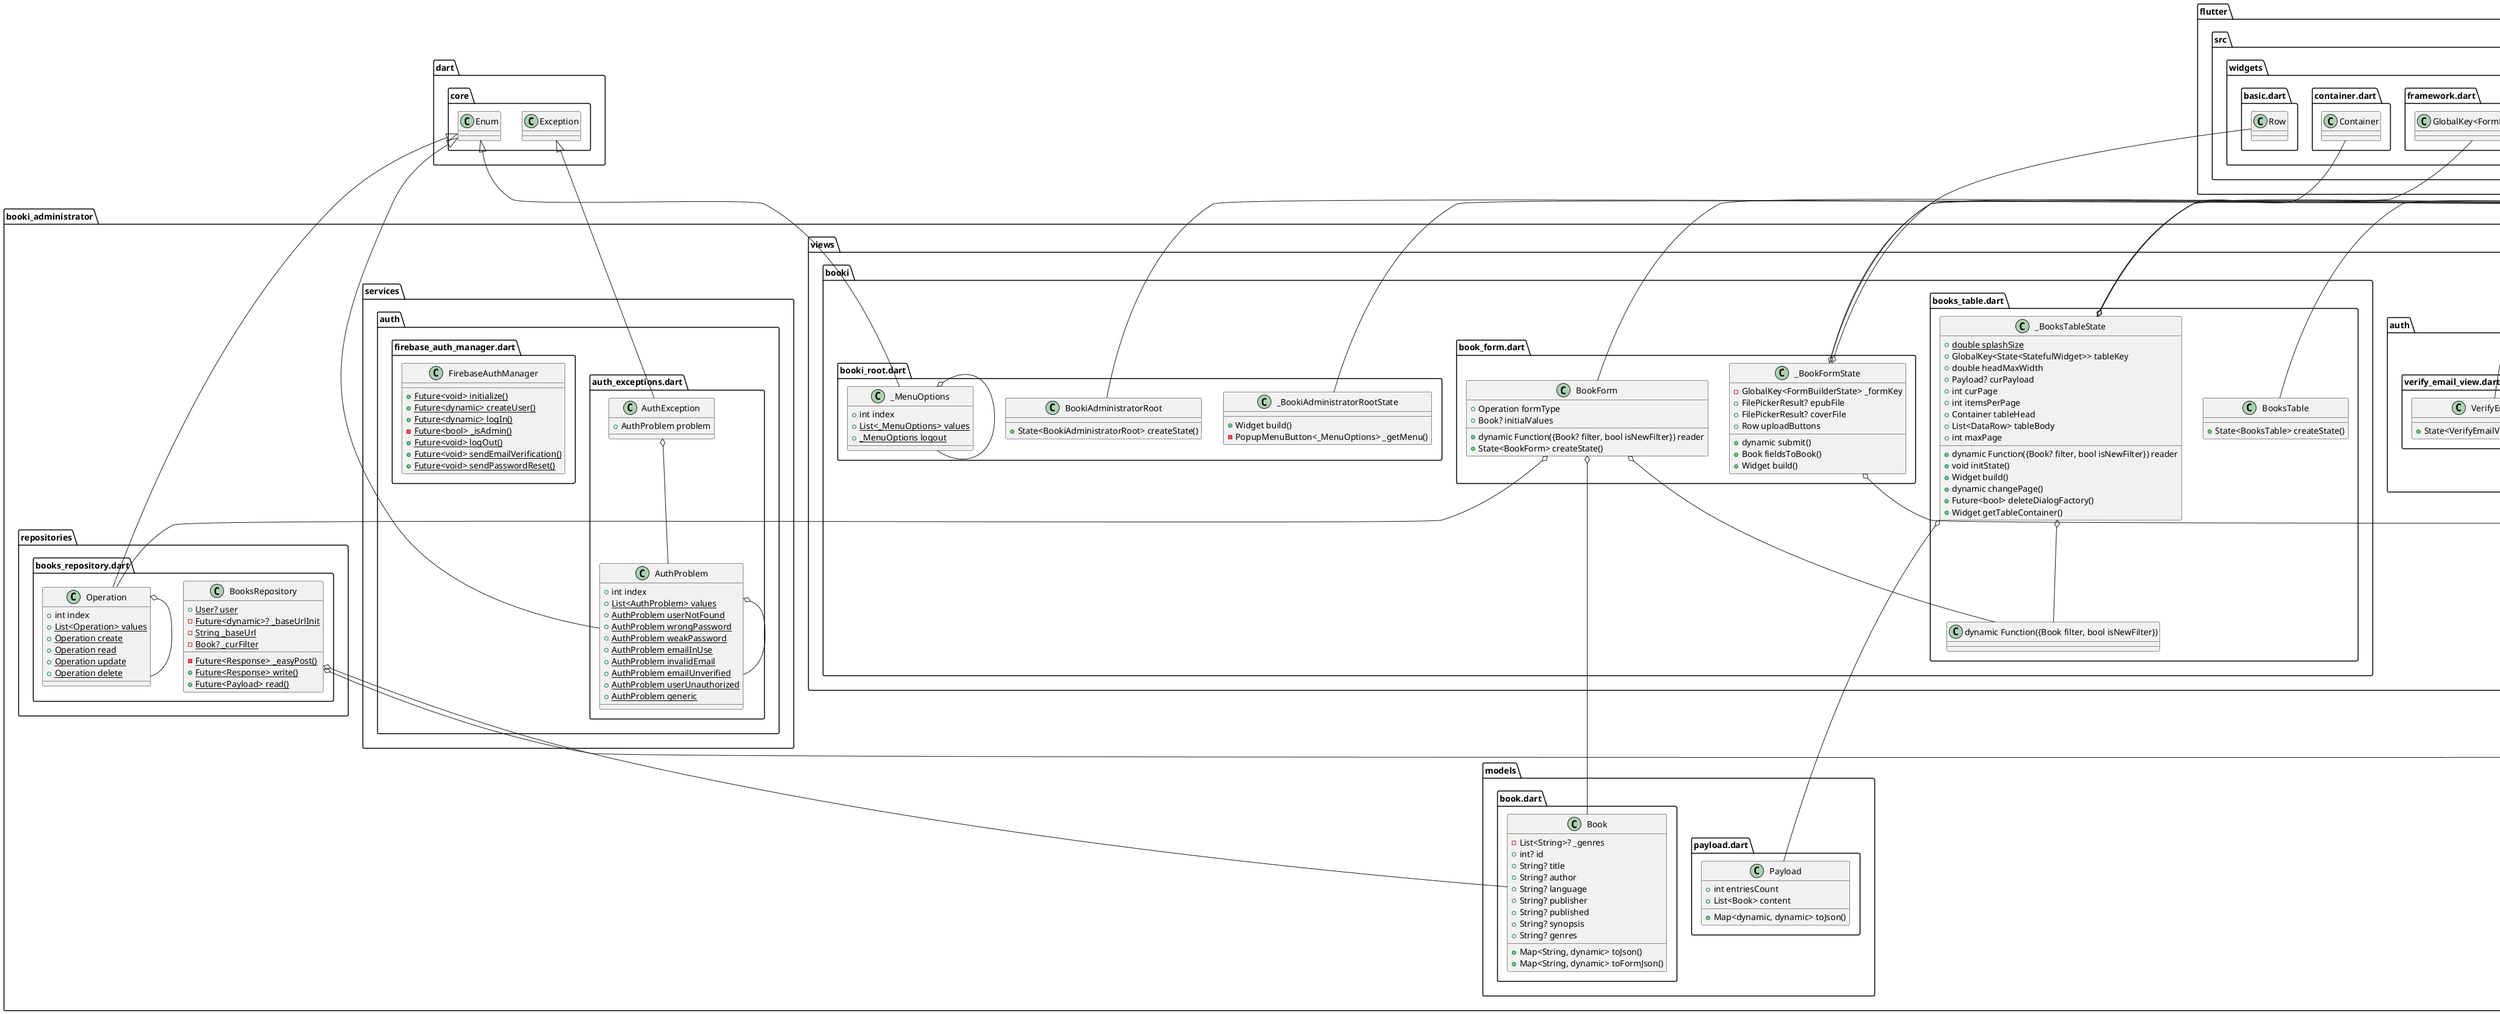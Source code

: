 @startuml
set namespaceSeparator ::

class "booki_administrator::firebase_options.dart::DefaultFirebaseOptions" {
  {static} +FirebaseOptions web
  {static} +FirebaseOptions android
  {static} +FirebaseOptions ios
  {static} +FirebaseOptions currentPlatform
}

"booki_administrator::firebase_options.dart::DefaultFirebaseOptions" o-- "firebase_core_platform_interface::firebase_core_platform_interface.dart::FirebaseOptions"

class "booki_administrator::helpers::dart::cache.dart::Cache" {
  {static} -SharedPreferences _cache
  {static} -Future<dynamic>? _job
  {static} +SharedPreferences get
  {static} +Future<dynamic> job
  {static} +Future<dynamic> init()
  {static} -Future<dynamic> _init()
}

"booki_administrator::helpers::dart::cache.dart::Cache" o-- "shared_preferences::shared_preferences.dart::SharedPreferences"

class "booki_administrator::helpers::flutter::cross_platform_scroll_behavior.dart::CrossPlatformScrollBehavior" {
  +Set<PointerDeviceKind> dragDevices
}

"flutter::src::material::app.dart::MaterialScrollBehavior" <|-- "booki_administrator::helpers::flutter::cross_platform_scroll_behavior.dart::CrossPlatformScrollBehavior"

class "booki_administrator::main.dart::MyApp" {
  {static} +TextStyle whiteText
  +State<MyApp> createState()
}

"booki_administrator::main.dart::MyApp" o-- "flutter::src::painting::text_style.dart::TextStyle"
"flutter::src::widgets::framework.dart::StatefulWidget" <|-- "booki_administrator::main.dart::MyApp"

class "booki_administrator::main.dart::_MyAppState" {
  +bool initialized
  +void initState()
  +Widget build()
  +ThemeData getTheme()
}

"flutter::src::widgets::framework.dart::State" <|-- "booki_administrator::main.dart::_MyAppState"

class "booki_administrator::models::book.dart::Book" {
  -List<String>? _genres
  +int? id
  +String? title
  +String? author
  +String? language
  +String? publisher
  +String? published
  +String? synopsis
  +String? genres
  +Map<String, dynamic> toJson()
  +Map<String, dynamic> toFormJson()
}

class "booki_administrator::models::payload.dart::Payload" {
  +int entriesCount
  +List<Book> content
  +Map<dynamic, dynamic> toJson()
}

class "booki_administrator::repositories::books_repository.dart::BooksRepository" {
  {static} +User? user
  {static} -Future<dynamic>? _baseUrlInit
  {static} -String _baseUrl
  {static} -Book? _curFilter
  {static} -Future<Response> _easyPost()
  {static} +Future<Response> write()
  {static} +Future<Payload> read()
}

"booki_administrator::repositories::books_repository.dart::BooksRepository" o-- "firebase_auth::firebase_auth.dart::User"
"booki_administrator::repositories::books_repository.dart::BooksRepository" o-- "booki_administrator::models::book.dart::Book"

class "booki_administrator::repositories::books_repository.dart::Operation" {
  +int index
  {static} +List<Operation> values
  {static} +Operation create
  {static} +Operation read
  {static} +Operation update
  {static} +Operation delete
}

"booki_administrator::repositories::books_repository.dart::Operation" o-- "booki_administrator::repositories::books_repository.dart::Operation"
"dart::core::Enum" <|-- "booki_administrator::repositories::books_repository.dart::Operation"

class "booki_administrator::services::auth::auth_exceptions.dart::AuthException" {
  +AuthProblem problem
}

"booki_administrator::services::auth::auth_exceptions.dart::AuthException" o-- "booki_administrator::services::auth::auth_exceptions.dart::AuthProblem"
"dart::core::Exception" <|-- "booki_administrator::services::auth::auth_exceptions.dart::AuthException"

class "booki_administrator::services::auth::auth_exceptions.dart::AuthProblem" {
  +int index
  {static} +List<AuthProblem> values
  {static} +AuthProblem userNotFound
  {static} +AuthProblem wrongPassword
  {static} +AuthProblem weakPassword
  {static} +AuthProblem emailInUse
  {static} +AuthProblem invalidEmail
  {static} +AuthProblem emailUnverified
  {static} +AuthProblem userUnauthorized
  {static} +AuthProblem generic
}

"booki_administrator::services::auth::auth_exceptions.dart::AuthProblem" o-- "booki_administrator::services::auth::auth_exceptions.dart::AuthProblem"
"dart::core::Enum" <|-- "booki_administrator::services::auth::auth_exceptions.dart::AuthProblem"

class "booki_administrator::services::auth::firebase_auth_manager.dart::FirebaseAuthManager" {
  {static} +Future<void> initialize()
  {static} +Future<dynamic> createUser()
  {static} +Future<dynamic> logIn()
  {static} -Future<bool> _isAdmin()
  {static} +Future<void> logOut()
  {static} +Future<void> sendEmailVerification()
  {static} +Future<void> sendPasswordReset()
}

class "booki_administrator::utilities::loading::loading_screen.dart::LoadingScreen" {
  {static} -LoadingScreen _shared
  +LoadingScreenController? controller
  +void show()
  +void hide()
  +LoadingScreenController showOverlay()
}

"booki_administrator::utilities::loading::loading_screen.dart::LoadingScreen" o-- "booki_administrator::utilities::loading::loading_screen.dart::LoadingScreen"
"booki_administrator::utilities::loading::loading_screen.dart::LoadingScreen" o-- "booki_administrator::utilities::loading::loading_screen_controller.dart::LoadingScreenController"

class "booki_administrator::utilities::loading::loading_screen_controller.dart::LoadingScreenController" {
  +bool Function() close
  +bool Function(String) update
}

"booki_administrator::utilities::loading::loading_screen_controller.dart::LoadingScreenController" o-- "booki_administrator::utilities::loading::loading_screen_controller.dart::bool Function()"
"booki_administrator::utilities::loading::loading_screen_controller.dart::LoadingScreenController" o-- "booki_administrator::utilities::loading::loading_screen_controller.dart::bool Function(String)"

class "booki_administrator::views::auth::forgot_password_view.dart::ForgotPasswordView" {
  +State<ForgotPasswordView> createState()
}

"flutter::src::widgets::framework.dart::StatefulWidget" <|-- "booki_administrator::views::auth::forgot_password_view.dart::ForgotPasswordView"

class "booki_administrator::views::auth::forgot_password_view.dart::_ForgotPasswordViewState" {
  -TextEditingController _email
  +void initState()
  +void dispose()
  +dynamic submit()
  +Widget build()
}

"booki_administrator::views::auth::forgot_password_view.dart::_ForgotPasswordViewState" o-- "flutter::src::widgets::editable_text.dart::TextEditingController"
"flutter::src::widgets::framework.dart::State" <|-- "booki_administrator::views::auth::forgot_password_view.dart::_ForgotPasswordViewState"

class "booki_administrator::views::auth::login_view.dart::LoginView" {
  +State<LoginView> createState()
}

"flutter::src::widgets::framework.dart::StatefulWidget" <|-- "booki_administrator::views::auth::login_view.dart::LoginView"

class "booki_administrator::views::auth::login_view.dart::_LoginViewState" {
  -TextEditingController _email
  -TextEditingController _password
  +void initState()
  +void dispose()
  +void submit()
  +Widget build()
}

"booki_administrator::views::auth::login_view.dart::_LoginViewState" o-- "flutter::src::widgets::editable_text.dart::TextEditingController"
"flutter::src::widgets::framework.dart::State" <|-- "booki_administrator::views::auth::login_view.dart::_LoginViewState"

class "booki_administrator::views::auth::register_view.dart::RegisterView" {
  +State<RegisterView> createState()
}

"flutter::src::widgets::framework.dart::StatefulWidget" <|-- "booki_administrator::views::auth::register_view.dart::RegisterView"

class "booki_administrator::views::auth::register_view.dart::_RegisterViewState" {
  -TextEditingController _email
  -TextEditingController _password
  +void initState()
  +void dispose()
  +dynamic submit()
  +Widget build()
}

"booki_administrator::views::auth::register_view.dart::_RegisterViewState" o-- "flutter::src::widgets::editable_text.dart::TextEditingController"
"flutter::src::widgets::framework.dart::State" <|-- "booki_administrator::views::auth::register_view.dart::_RegisterViewState"

class "booki_administrator::views::auth::verify_email_view.dart::VerifyEmailView" {
  +State<VerifyEmailView> createState()
}

"flutter::src::widgets::framework.dart::StatefulWidget" <|-- "booki_administrator::views::auth::verify_email_view.dart::VerifyEmailView"

class "booki_administrator::views::auth::verify_email_view.dart::_VerifyEmailViewState" {
  +Widget build()
}

"flutter::src::widgets::framework.dart::State" <|-- "booki_administrator::views::auth::verify_email_view.dart::_VerifyEmailViewState"

class "booki_administrator::views::booki::booki_root.dart::BookiAdministratorRoot" {
  +State<BookiAdministratorRoot> createState()
}

"flutter::src::widgets::framework.dart::StatefulWidget" <|-- "booki_administrator::views::booki::booki_root.dart::BookiAdministratorRoot"

class "booki_administrator::views::booki::booki_root.dart::_BookiAdministratorRootState" {
  +Widget build()
  -PopupMenuButton<_MenuOptions> _getMenu()
}

"flutter::src::widgets::framework.dart::State" <|-- "booki_administrator::views::booki::booki_root.dart::_BookiAdministratorRootState"

class "booki_administrator::views::booki::booki_root.dart::_MenuOptions" {
  +int index
  {static} +List<_MenuOptions> values
  {static} +_MenuOptions logout
}

"booki_administrator::views::booki::booki_root.dart::_MenuOptions" o-- "booki_administrator::views::booki::booki_root.dart::_MenuOptions"
"dart::core::Enum" <|-- "booki_administrator::views::booki::booki_root.dart::_MenuOptions"

class "booki_administrator::views::booki::books_table.dart::BooksTable" {
  +State<BooksTable> createState()
}

"flutter::src::widgets::framework.dart::StatefulWidget" <|-- "booki_administrator::views::booki::books_table.dart::BooksTable"

class "booki_administrator::views::booki::books_table.dart::_BooksTableState" {
  {static} +double splashSize
  +dynamic Function({Book? filter, bool isNewFilter}) reader
  +GlobalKey<State<StatefulWidget>> tableKey
  +double headMaxWidth
  +Payload? curPayload
  +int curPage
  +int itemsPerPage
  +Container tableHead
  +List<DataRow> tableBody
  +int maxPage
  +void initState()
  +Widget build()
  +dynamic changePage()
  +Future<bool> deleteDialogFactory()
  +Widget getTableContainer()
}

"booki_administrator::views::booki::books_table.dart::_BooksTableState" o-- "booki_administrator::views::booki::books_table.dart::dynamic Function({Book filter, bool isNewFilter})"
"booki_administrator::views::booki::books_table.dart::_BooksTableState" o-- "flutter::src::widgets::framework.dart::GlobalKey<State<StatefulWidget>>"
"booki_administrator::views::booki::books_table.dart::_BooksTableState" o-- "booki_administrator::models::payload.dart::Payload"
"booki_administrator::views::booki::books_table.dart::_BooksTableState" o-- "flutter::src::widgets::container.dart::Container"
"flutter::src::widgets::framework.dart::State" <|-- "booki_administrator::views::booki::books_table.dart::_BooksTableState"

class "booki_administrator::views::booki::book_form.dart::BookForm" {
  +dynamic Function({Book? filter, bool isNewFilter}) reader
  +Operation formType
  +Book? initialValues
  +State<BookForm> createState()
}

"booki_administrator::views::booki::book_form.dart::BookForm" o-- "booki_administrator::views::booki::books_table.dart::dynamic Function({Book filter, bool isNewFilter})"
"booki_administrator::views::booki::book_form.dart::BookForm" o-- "booki_administrator::repositories::books_repository.dart::Operation"
"booki_administrator::views::booki::book_form.dart::BookForm" o-- "booki_administrator::models::book.dart::Book"
"flutter::src::widgets::framework.dart::StatefulWidget" <|-- "booki_administrator::views::booki::book_form.dart::BookForm"

class "booki_administrator::views::booki::book_form.dart::_BookFormState" {
  -GlobalKey<FormBuilderState> _formKey
  +FilePickerResult? epubFile
  +FilePickerResult? coverFile
  +Row uploadButtons
  +dynamic submit()
  +Book fieldsToBook()
  +Widget build()
}

"booki_administrator::views::booki::book_form.dart::_BookFormState" o-- "flutter::src::widgets::framework.dart::GlobalKey<FormBuilderState>"
"booki_administrator::views::booki::book_form.dart::_BookFormState" o-- "file_picker::src::file_picker_result.dart::FilePickerResult"
"booki_administrator::views::booki::book_form.dart::_BookFormState" o-- "flutter::src::widgets::basic.dart::Row"
"flutter::src::widgets::framework.dart::State" <|-- "booki_administrator::views::booki::book_form.dart::_BookFormState"


@enduml